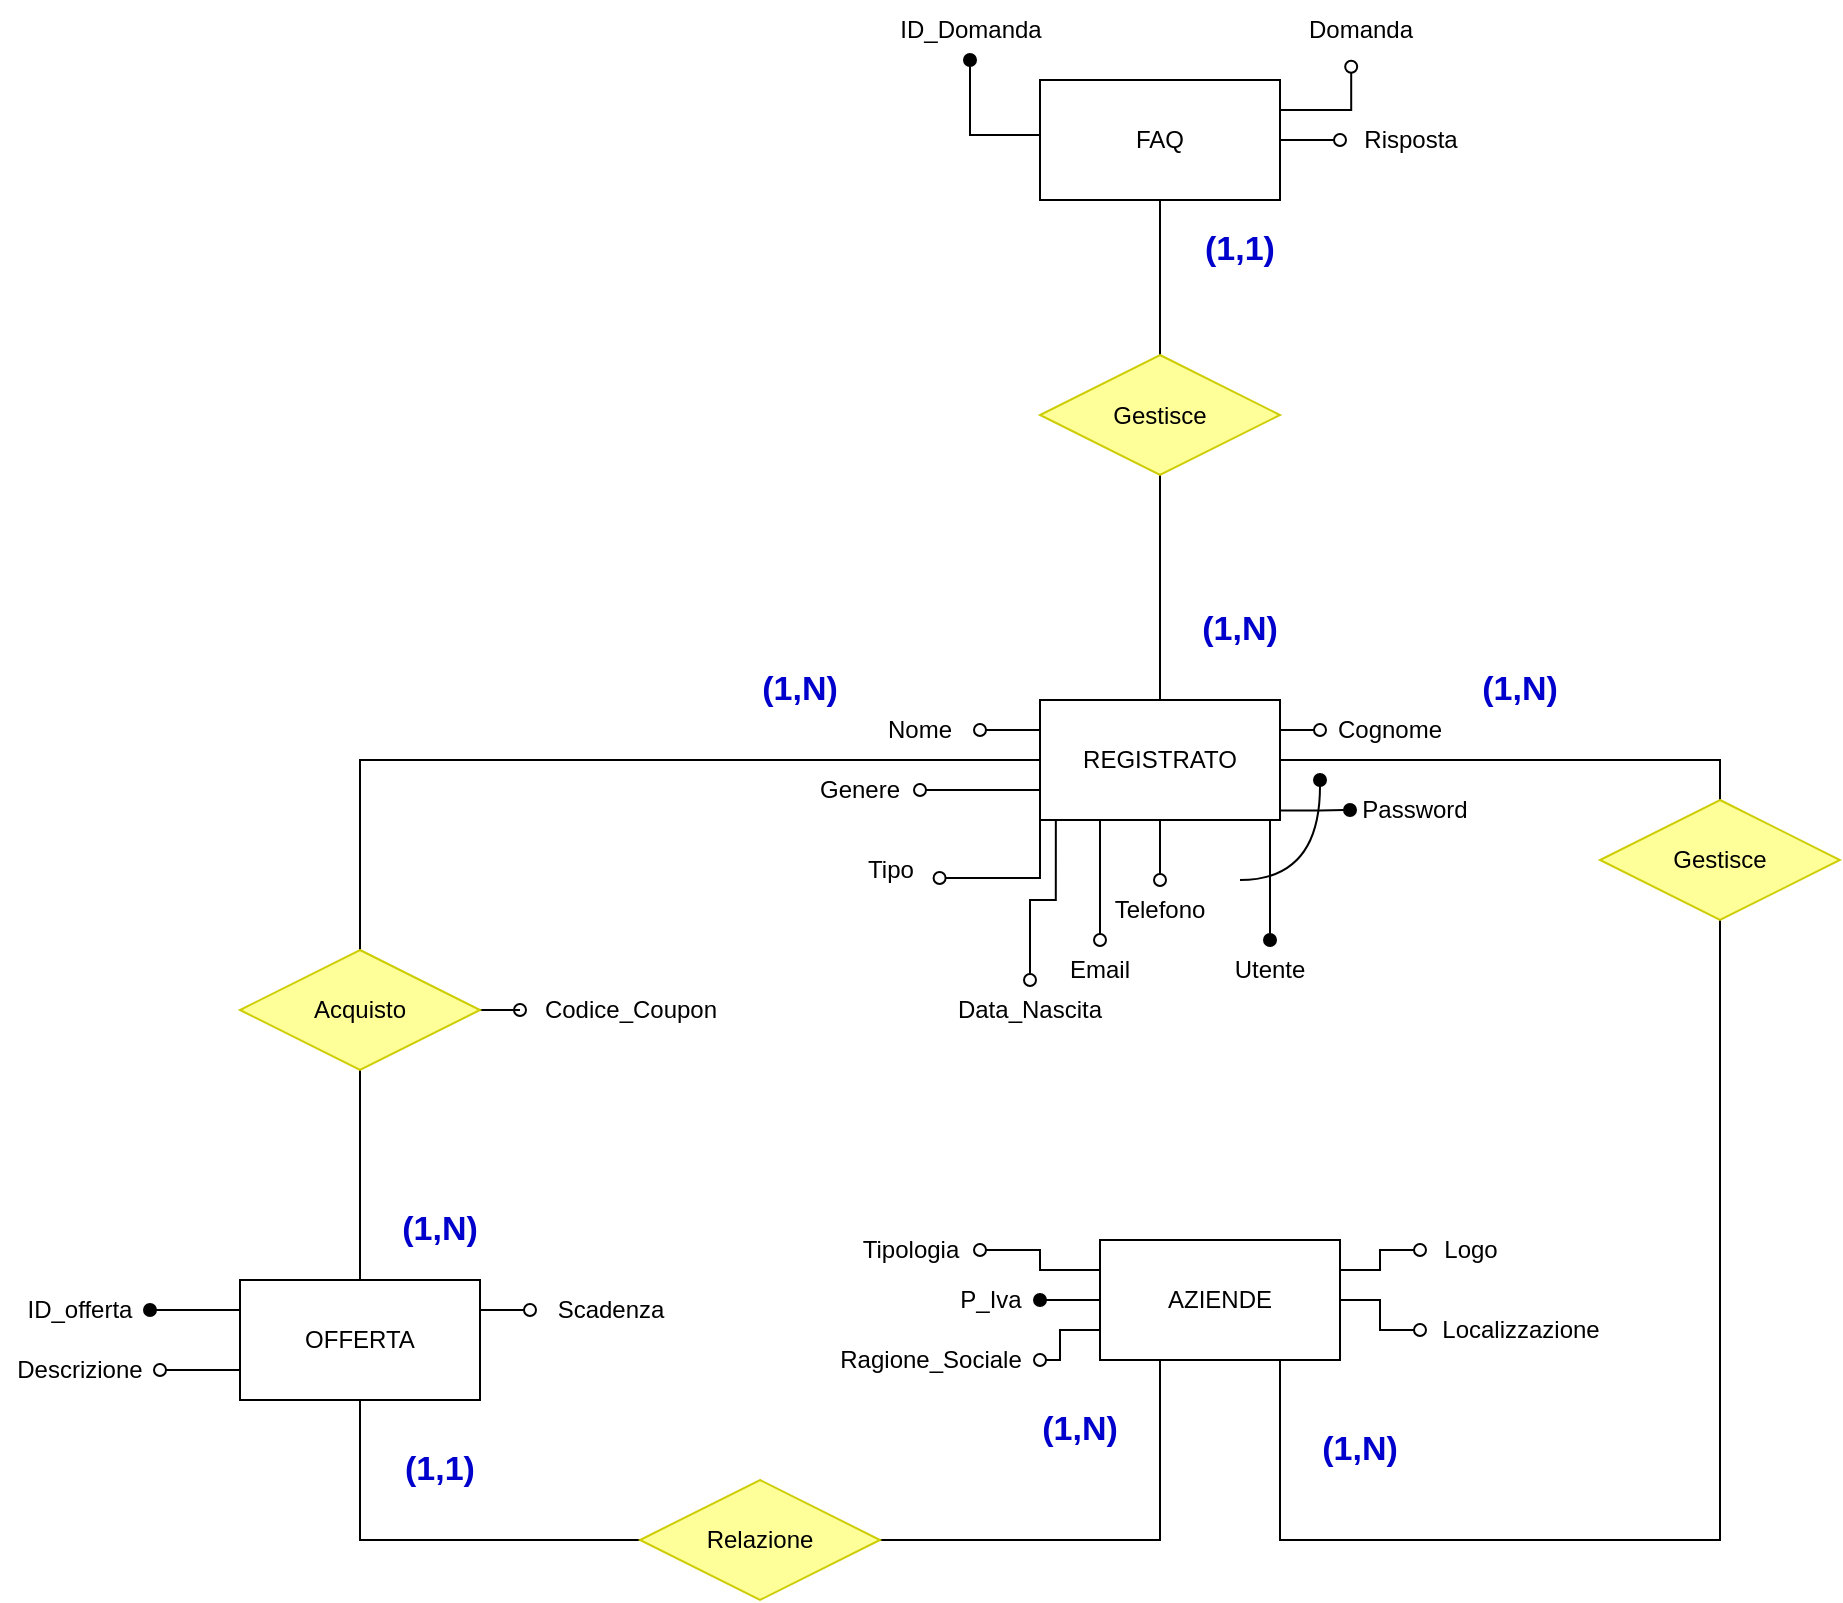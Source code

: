 <mxfile version="21.2.1" type="device">
  <diagram id="c3Y5CJAT7riOFAq-bEgJ" name="DB_Modificato">
    <mxGraphModel dx="1050" dy="629" grid="1" gridSize="10" guides="1" tooltips="1" connect="1" arrows="1" fold="1" page="1" pageScale="1" pageWidth="827" pageHeight="1169" math="0" shadow="0">
      <root>
        <mxCell id="0" />
        <mxCell id="1" parent="0" />
        <mxCell id="mVMu06mb6OfRne1CRR8H-1" value="" style="edgeStyle=orthogonalEdgeStyle;rounded=0;orthogonalLoop=1;jettySize=auto;html=1;endArrow=oval;endFill=1;exitX=0.986;exitY=0.921;exitDx=0;exitDy=0;exitPerimeter=0;" parent="1" source="mVMu06mb6OfRne1CRR8H-7" target="mVMu06mb6OfRne1CRR8H-18" edge="1">
          <mxGeometry relative="1" as="geometry" />
        </mxCell>
        <mxCell id="mVMu06mb6OfRne1CRR8H-2" value="" style="edgeStyle=orthogonalEdgeStyle;rounded=0;orthogonalLoop=1;jettySize=auto;html=1;endArrow=oval;endFill=0;exitX=0.066;exitY=1.003;exitDx=0;exitDy=0;exitPerimeter=0;" parent="1" source="mVMu06mb6OfRne1CRR8H-7" target="mVMu06mb6OfRne1CRR8H-14" edge="1">
          <mxGeometry relative="1" as="geometry" />
        </mxCell>
        <mxCell id="mVMu06mb6OfRne1CRR8H-3" value="" style="edgeStyle=orthogonalEdgeStyle;rounded=0;orthogonalLoop=1;jettySize=auto;html=1;endArrow=oval;endFill=0;exitX=0;exitY=0.75;exitDx=0;exitDy=0;" parent="1" source="mVMu06mb6OfRne1CRR8H-7" target="mVMu06mb6OfRne1CRR8H-13" edge="1">
          <mxGeometry relative="1" as="geometry" />
        </mxCell>
        <mxCell id="mVMu06mb6OfRne1CRR8H-4" style="edgeStyle=orthogonalEdgeStyle;rounded=0;orthogonalLoop=1;jettySize=auto;html=1;exitX=0;exitY=0.25;exitDx=0;exitDy=0;entryX=1;entryY=0.5;entryDx=0;entryDy=0;endArrow=oval;endFill=0;" parent="1" source="mVMu06mb6OfRne1CRR8H-7" target="mVMu06mb6OfRne1CRR8H-11" edge="1">
          <mxGeometry relative="1" as="geometry">
            <Array as="points">
              <mxPoint x="770" y="395" />
              <mxPoint x="770" y="395" />
            </Array>
          </mxGeometry>
        </mxCell>
        <mxCell id="mVMu06mb6OfRne1CRR8H-5" style="edgeStyle=orthogonalEdgeStyle;rounded=0;orthogonalLoop=1;jettySize=auto;html=1;exitX=1;exitY=0.25;exitDx=0;exitDy=0;entryX=0;entryY=0.5;entryDx=0;entryDy=0;endArrow=oval;endFill=0;" parent="1" source="mVMu06mb6OfRne1CRR8H-7" target="mVMu06mb6OfRne1CRR8H-12" edge="1">
          <mxGeometry relative="1" as="geometry" />
        </mxCell>
        <mxCell id="hQMmdiXdaDk8WaNN09rb-17" style="edgeStyle=orthogonalEdgeStyle;rounded=0;orthogonalLoop=1;jettySize=auto;html=1;exitX=0;exitY=1;exitDx=0;exitDy=0;entryX=0.996;entryY=0.633;entryDx=0;entryDy=0;entryPerimeter=0;endArrow=oval;endFill=0;" parent="1" source="mVMu06mb6OfRne1CRR8H-7" target="hQMmdiXdaDk8WaNN09rb-16" edge="1">
          <mxGeometry relative="1" as="geometry" />
        </mxCell>
        <mxCell id="hQMmdiXdaDk8WaNN09rb-18" style="edgeStyle=orthogonalEdgeStyle;rounded=0;orthogonalLoop=1;jettySize=auto;html=1;exitX=1;exitY=0.5;exitDx=0;exitDy=0;entryX=0.5;entryY=0;entryDx=0;entryDy=0;endArrow=none;endFill=0;" parent="1" source="mVMu06mb6OfRne1CRR8H-7" target="Q1SuPxFalN9l4LGRf5nt-1" edge="1">
          <mxGeometry relative="1" as="geometry" />
        </mxCell>
        <mxCell id="mVMu06mb6OfRne1CRR8H-7" value="REGISTRATO" style="rounded=0;whiteSpace=wrap;html=1;" parent="1" vertex="1">
          <mxGeometry x="790" y="380" width="120" height="60" as="geometry" />
        </mxCell>
        <mxCell id="mVMu06mb6OfRne1CRR8H-8" value="" style="endArrow=none;html=1;rounded=0;strokeWidth=1;endFill=0;startArrow=oval;startFill=1;exitX=0.5;exitY=0;exitDx=0;exitDy=0;" parent="1" source="mVMu06mb6OfRne1CRR8H-9" edge="1">
          <mxGeometry width="50" height="50" relative="1" as="geometry">
            <mxPoint x="735" y="540" as="sourcePoint" />
            <mxPoint x="905" y="440" as="targetPoint" />
          </mxGeometry>
        </mxCell>
        <mxCell id="mVMu06mb6OfRne1CRR8H-9" value="Utente" style="text;html=1;strokeColor=none;fillColor=none;align=center;verticalAlign=middle;whiteSpace=wrap;rounded=0;" parent="1" vertex="1">
          <mxGeometry x="880" y="500" width="50" height="30" as="geometry" />
        </mxCell>
        <mxCell id="mVMu06mb6OfRne1CRR8H-10" value="" style="endArrow=none;html=1;rounded=0;startArrow=oval;startFill=0;exitX=0.5;exitY=0;exitDx=0;exitDy=0;" parent="1" source="mVMu06mb6OfRne1CRR8H-17" target="mVMu06mb6OfRne1CRR8H-7" edge="1">
          <mxGeometry width="50" height="50" relative="1" as="geometry">
            <mxPoint x="820" y="470" as="sourcePoint" />
            <mxPoint x="735" y="490" as="targetPoint" />
          </mxGeometry>
        </mxCell>
        <mxCell id="mVMu06mb6OfRne1CRR8H-11" value="Nome" style="text;html=1;strokeColor=none;fillColor=none;align=center;verticalAlign=middle;whiteSpace=wrap;rounded=0;" parent="1" vertex="1">
          <mxGeometry x="700" y="380" width="60" height="30" as="geometry" />
        </mxCell>
        <mxCell id="mVMu06mb6OfRne1CRR8H-12" value="Cognome" style="text;html=1;strokeColor=none;fillColor=none;align=center;verticalAlign=middle;whiteSpace=wrap;rounded=0;" parent="1" vertex="1">
          <mxGeometry x="930" y="380" width="70" height="30" as="geometry" />
        </mxCell>
        <mxCell id="mVMu06mb6OfRne1CRR8H-13" value="Genere" style="text;html=1;strokeColor=none;fillColor=none;align=center;verticalAlign=middle;whiteSpace=wrap;rounded=0;" parent="1" vertex="1">
          <mxGeometry x="670" y="410" width="60" height="30" as="geometry" />
        </mxCell>
        <mxCell id="mVMu06mb6OfRne1CRR8H-14" value="Data_Nascita" style="text;html=1;strokeColor=none;fillColor=none;align=center;verticalAlign=middle;whiteSpace=wrap;rounded=0;" parent="1" vertex="1">
          <mxGeometry x="740" y="520" width="90" height="30" as="geometry" />
        </mxCell>
        <mxCell id="mVMu06mb6OfRne1CRR8H-15" style="edgeStyle=orthogonalEdgeStyle;rounded=0;orthogonalLoop=1;jettySize=auto;html=1;exitX=0.5;exitY=0;exitDx=0;exitDy=0;entryX=0.25;entryY=1;entryDx=0;entryDy=0;endArrow=none;endFill=0;startArrow=oval;startFill=0;" parent="1" source="mVMu06mb6OfRne1CRR8H-16" target="mVMu06mb6OfRne1CRR8H-7" edge="1">
          <mxGeometry relative="1" as="geometry" />
        </mxCell>
        <mxCell id="mVMu06mb6OfRne1CRR8H-16" value="Email" style="text;html=1;strokeColor=none;fillColor=none;align=center;verticalAlign=middle;whiteSpace=wrap;rounded=0;" parent="1" vertex="1">
          <mxGeometry x="790" y="500" width="60" height="30" as="geometry" />
        </mxCell>
        <mxCell id="mVMu06mb6OfRne1CRR8H-17" value="Telefono" style="text;html=1;strokeColor=none;fillColor=none;align=center;verticalAlign=middle;whiteSpace=wrap;rounded=0;" parent="1" vertex="1">
          <mxGeometry x="820" y="470" width="60" height="30" as="geometry" />
        </mxCell>
        <mxCell id="mVMu06mb6OfRne1CRR8H-18" value="Password" style="text;html=1;strokeColor=none;fillColor=none;align=center;verticalAlign=middle;whiteSpace=wrap;rounded=0;" parent="1" vertex="1">
          <mxGeometry x="945" y="420" width="65" height="30" as="geometry" />
        </mxCell>
        <mxCell id="mVMu06mb6OfRne1CRR8H-19" value="" style="endArrow=oval;html=1;endFill=1;curved=1;" parent="1" edge="1">
          <mxGeometry width="50" height="50" relative="1" as="geometry">
            <mxPoint x="890" y="470" as="sourcePoint" />
            <mxPoint x="930" y="420" as="targetPoint" />
            <Array as="points">
              <mxPoint x="930" y="470" />
            </Array>
          </mxGeometry>
        </mxCell>
        <mxCell id="Nnh7kkXwDQCGm7xRUwQu-1" value="" style="edgeStyle=orthogonalEdgeStyle;rounded=0;orthogonalLoop=1;jettySize=auto;html=1;endArrow=oval;endFill=1;exitX=0;exitY=0.25;exitDx=0;exitDy=0;" parent="1" source="Nnh7kkXwDQCGm7xRUwQu-5" target="Nnh7kkXwDQCGm7xRUwQu-8" edge="1">
          <mxGeometry relative="1" as="geometry" />
        </mxCell>
        <mxCell id="Nnh7kkXwDQCGm7xRUwQu-2" style="edgeStyle=orthogonalEdgeStyle;rounded=0;orthogonalLoop=1;jettySize=auto;html=1;exitX=0;exitY=0.75;exitDx=0;exitDy=0;entryX=1;entryY=0.5;entryDx=0;entryDy=0;endArrow=oval;endFill=0;" parent="1" source="Nnh7kkXwDQCGm7xRUwQu-5" target="Nnh7kkXwDQCGm7xRUwQu-7" edge="1">
          <mxGeometry relative="1" as="geometry" />
        </mxCell>
        <mxCell id="Nnh7kkXwDQCGm7xRUwQu-4" style="edgeStyle=orthogonalEdgeStyle;rounded=0;orthogonalLoop=1;jettySize=auto;html=1;exitX=1;exitY=0.25;exitDx=0;exitDy=0;endArrow=oval;endFill=0;" parent="1" source="Nnh7kkXwDQCGm7xRUwQu-5" target="Nnh7kkXwDQCGm7xRUwQu-9" edge="1">
          <mxGeometry relative="1" as="geometry" />
        </mxCell>
        <mxCell id="Ag1xNV9yWJqqGALkCEDj-2" style="edgeStyle=orthogonalEdgeStyle;rounded=0;orthogonalLoop=1;jettySize=auto;html=1;exitX=0.5;exitY=1;exitDx=0;exitDy=0;entryX=0;entryY=0.5;entryDx=0;entryDy=0;endArrow=none;endFill=0;" parent="1" source="Nnh7kkXwDQCGm7xRUwQu-5" target="Ag1xNV9yWJqqGALkCEDj-1" edge="1">
          <mxGeometry relative="1" as="geometry" />
        </mxCell>
        <mxCell id="Nnh7kkXwDQCGm7xRUwQu-5" value="OFFERTA" style="rounded=0;whiteSpace=wrap;html=1;" parent="1" vertex="1">
          <mxGeometry x="390" y="670" width="120" height="60" as="geometry" />
        </mxCell>
        <mxCell id="Nnh7kkXwDQCGm7xRUwQu-7" value="Descrizione" style="text;html=1;strokeColor=none;fillColor=none;align=center;verticalAlign=middle;whiteSpace=wrap;rounded=0;" parent="1" vertex="1">
          <mxGeometry x="270" y="700" width="80" height="30" as="geometry" />
        </mxCell>
        <mxCell id="Nnh7kkXwDQCGm7xRUwQu-8" value="ID_offerta" style="text;html=1;strokeColor=none;fillColor=none;align=center;verticalAlign=middle;whiteSpace=wrap;rounded=0;" parent="1" vertex="1">
          <mxGeometry x="275" y="670" width="70" height="30" as="geometry" />
        </mxCell>
        <mxCell id="Nnh7kkXwDQCGm7xRUwQu-9" value="Scadenza" style="text;html=1;align=center;verticalAlign=middle;resizable=0;points=[];autosize=1;strokeColor=none;fillColor=none;" parent="1" vertex="1">
          <mxGeometry x="535" y="670" width="80" height="30" as="geometry" />
        </mxCell>
        <mxCell id="pOfr8b8XG5YclX9y-ggj-1" style="edgeStyle=orthogonalEdgeStyle;rounded=0;orthogonalLoop=1;jettySize=auto;html=1;exitX=0.5;exitY=1;exitDx=0;exitDy=0;entryX=0.5;entryY=0;entryDx=0;entryDy=0;endArrow=none;endFill=0;" parent="1" source="pOfr8b8XG5YclX9y-ggj-2" target="Nnh7kkXwDQCGm7xRUwQu-5" edge="1">
          <mxGeometry relative="1" as="geometry">
            <Array as="points" />
            <mxPoint x="450" y="644.5" as="targetPoint" />
          </mxGeometry>
        </mxCell>
        <mxCell id="pOfr8b8XG5YclX9y-ggj-3" style="edgeStyle=orthogonalEdgeStyle;rounded=0;orthogonalLoop=1;jettySize=auto;html=1;exitX=0.5;exitY=0;exitDx=0;exitDy=0;entryX=0;entryY=0.5;entryDx=0;entryDy=0;endArrow=none;endFill=0;" parent="1" source="pOfr8b8XG5YclX9y-ggj-2" target="mVMu06mb6OfRne1CRR8H-7" edge="1">
          <mxGeometry relative="1" as="geometry">
            <mxPoint x="450" y="540" as="targetPoint" />
          </mxGeometry>
        </mxCell>
        <mxCell id="0yaqgSIewQ0UyF9ecubl-2" style="edgeStyle=orthogonalEdgeStyle;rounded=0;orthogonalLoop=1;jettySize=auto;html=1;exitX=1;exitY=0.5;exitDx=0;exitDy=0;endArrow=oval;endFill=0;" parent="1" source="pOfr8b8XG5YclX9y-ggj-2" target="0yaqgSIewQ0UyF9ecubl-1" edge="1">
          <mxGeometry relative="1" as="geometry" />
        </mxCell>
        <mxCell id="pOfr8b8XG5YclX9y-ggj-2" value="Acquisto" style="shape=rhombus;perimeter=rhombusPerimeter;whiteSpace=wrap;html=1;align=center;strokeColor=#CCCC00;fillColor=#FFFF99;" parent="1" vertex="1">
          <mxGeometry x="390" y="505" width="120" height="60" as="geometry" />
        </mxCell>
        <mxCell id="0yaqgSIewQ0UyF9ecubl-1" value="Codice_Coupon" style="text;html=1;align=center;verticalAlign=middle;resizable=0;points=[];autosize=1;strokeColor=none;fillColor=none;" parent="1" vertex="1">
          <mxGeometry x="530" y="520" width="110" height="30" as="geometry" />
        </mxCell>
        <mxCell id="CYOenZFnGaWbQ6OIS_7t-1" style="edgeStyle=orthogonalEdgeStyle;rounded=0;orthogonalLoop=1;jettySize=auto;html=1;exitX=0;exitY=0.5;exitDx=0;exitDy=0;endArrow=oval;endFill=1;" parent="1" source="CYOenZFnGaWbQ6OIS_7t-6" target="CYOenZFnGaWbQ6OIS_7t-8" edge="1">
          <mxGeometry relative="1" as="geometry" />
        </mxCell>
        <mxCell id="CYOenZFnGaWbQ6OIS_7t-3" style="edgeStyle=orthogonalEdgeStyle;rounded=0;orthogonalLoop=1;jettySize=auto;html=1;exitX=0;exitY=0.25;exitDx=0;exitDy=0;endArrow=oval;endFill=0;" parent="1" source="CYOenZFnGaWbQ6OIS_7t-6" target="CYOenZFnGaWbQ6OIS_7t-9" edge="1">
          <mxGeometry relative="1" as="geometry" />
        </mxCell>
        <mxCell id="CYOenZFnGaWbQ6OIS_7t-4" style="edgeStyle=orthogonalEdgeStyle;rounded=0;orthogonalLoop=1;jettySize=auto;html=1;exitX=1;exitY=0.25;exitDx=0;exitDy=0;endArrow=oval;endFill=0;" parent="1" source="CYOenZFnGaWbQ6OIS_7t-6" target="CYOenZFnGaWbQ6OIS_7t-10" edge="1">
          <mxGeometry relative="1" as="geometry" />
        </mxCell>
        <mxCell id="CYOenZFnGaWbQ6OIS_7t-5" style="edgeStyle=orthogonalEdgeStyle;rounded=0;orthogonalLoop=1;jettySize=auto;html=1;exitX=1;exitY=0.5;exitDx=0;exitDy=0;endArrow=oval;endFill=0;" parent="1" source="CYOenZFnGaWbQ6OIS_7t-6" target="CYOenZFnGaWbQ6OIS_7t-11" edge="1">
          <mxGeometry relative="1" as="geometry" />
        </mxCell>
        <mxCell id="hQMmdiXdaDk8WaNN09rb-20" style="edgeStyle=orthogonalEdgeStyle;rounded=0;orthogonalLoop=1;jettySize=auto;html=1;exitX=0;exitY=0.75;exitDx=0;exitDy=0;endArrow=oval;endFill=0;" parent="1" source="CYOenZFnGaWbQ6OIS_7t-6" target="CYOenZFnGaWbQ6OIS_7t-7" edge="1">
          <mxGeometry relative="1" as="geometry" />
        </mxCell>
        <mxCell id="CYOenZFnGaWbQ6OIS_7t-6" value="AZIENDE" style="rounded=0;whiteSpace=wrap;html=1;" parent="1" vertex="1">
          <mxGeometry x="820" y="650" width="120" height="60" as="geometry" />
        </mxCell>
        <mxCell id="CYOenZFnGaWbQ6OIS_7t-7" value="Ragione_Sociale" style="text;html=1;align=center;verticalAlign=middle;resizable=0;points=[];autosize=1;strokeColor=none;fillColor=none;" parent="1" vertex="1">
          <mxGeometry x="680" y="695" width="110" height="30" as="geometry" />
        </mxCell>
        <mxCell id="CYOenZFnGaWbQ6OIS_7t-8" value="P_Iva" style="text;html=1;align=center;verticalAlign=middle;resizable=0;points=[];autosize=1;strokeColor=none;fillColor=none;" parent="1" vertex="1">
          <mxGeometry x="740" y="665" width="50" height="30" as="geometry" />
        </mxCell>
        <mxCell id="CYOenZFnGaWbQ6OIS_7t-9" value="Tipologia" style="text;html=1;align=center;verticalAlign=middle;resizable=0;points=[];autosize=1;strokeColor=none;fillColor=none;" parent="1" vertex="1">
          <mxGeometry x="690" y="640" width="70" height="30" as="geometry" />
        </mxCell>
        <mxCell id="CYOenZFnGaWbQ6OIS_7t-10" value="Logo" style="text;html=1;align=center;verticalAlign=middle;resizable=0;points=[];autosize=1;strokeColor=none;fillColor=none;" parent="1" vertex="1">
          <mxGeometry x="980" y="640" width="50" height="30" as="geometry" />
        </mxCell>
        <mxCell id="CYOenZFnGaWbQ6OIS_7t-11" value="Localizzazione" style="text;html=1;align=center;verticalAlign=middle;resizable=0;points=[];autosize=1;strokeColor=none;fillColor=none;" parent="1" vertex="1">
          <mxGeometry x="980" y="680" width="100" height="30" as="geometry" />
        </mxCell>
        <mxCell id="Ag1xNV9yWJqqGALkCEDj-3" style="edgeStyle=orthogonalEdgeStyle;rounded=0;orthogonalLoop=1;jettySize=auto;html=1;exitX=1;exitY=0.5;exitDx=0;exitDy=0;endArrow=none;endFill=0;" parent="1" source="Ag1xNV9yWJqqGALkCEDj-1" edge="1">
          <mxGeometry relative="1" as="geometry">
            <mxPoint x="850" y="710" as="targetPoint" />
            <Array as="points">
              <mxPoint x="850" y="800" />
              <mxPoint x="850" y="710" />
            </Array>
          </mxGeometry>
        </mxCell>
        <mxCell id="Ag1xNV9yWJqqGALkCEDj-1" value="Relazione" style="shape=rhombus;perimeter=rhombusPerimeter;whiteSpace=wrap;html=1;align=center;strokeColor=#CCCC00;fillColor=#FFFF99;" parent="1" vertex="1">
          <mxGeometry x="590" y="770" width="120" height="60" as="geometry" />
        </mxCell>
        <mxCell id="Q1SuPxFalN9l4LGRf5nt-4" style="edgeStyle=orthogonalEdgeStyle;rounded=0;orthogonalLoop=1;jettySize=auto;html=1;exitX=0.5;exitY=1;exitDx=0;exitDy=0;entryX=0.75;entryY=1;entryDx=0;entryDy=0;endArrow=none;endFill=0;" parent="1" source="Q1SuPxFalN9l4LGRf5nt-1" target="CYOenZFnGaWbQ6OIS_7t-6" edge="1">
          <mxGeometry relative="1" as="geometry">
            <Array as="points">
              <mxPoint x="1130" y="800" />
              <mxPoint x="910" y="800" />
            </Array>
          </mxGeometry>
        </mxCell>
        <mxCell id="Q1SuPxFalN9l4LGRf5nt-1" value="Gestisce" style="shape=rhombus;perimeter=rhombusPerimeter;whiteSpace=wrap;html=1;align=center;strokeColor=#CCCC00;fillColor=#FFFF99;" parent="1" vertex="1">
          <mxGeometry x="1070" y="430" width="120" height="60" as="geometry" />
        </mxCell>
        <mxCell id="hQMmdiXdaDk8WaNN09rb-13" style="edgeStyle=orthogonalEdgeStyle;rounded=0;orthogonalLoop=1;jettySize=auto;html=1;exitX=0;exitY=0.25;exitDx=0;exitDy=0;endArrow=oval;endFill=1;" parent="1" source="hQMmdiXdaDk8WaNN09rb-1" target="hQMmdiXdaDk8WaNN09rb-12" edge="1">
          <mxGeometry relative="1" as="geometry">
            <Array as="points">
              <mxPoint x="790" y="97.5" />
              <mxPoint x="755" y="97.5" />
            </Array>
          </mxGeometry>
        </mxCell>
        <mxCell id="hQMmdiXdaDk8WaNN09rb-14" style="edgeStyle=orthogonalEdgeStyle;rounded=0;orthogonalLoop=1;jettySize=auto;html=1;exitX=1;exitY=0.25;exitDx=0;exitDy=0;entryX=0.445;entryY=1.113;entryDx=0;entryDy=0;entryPerimeter=0;endArrow=oval;endFill=0;" parent="1" source="hQMmdiXdaDk8WaNN09rb-1" target="hQMmdiXdaDk8WaNN09rb-10" edge="1">
          <mxGeometry relative="1" as="geometry" />
        </mxCell>
        <mxCell id="hQMmdiXdaDk8WaNN09rb-15" style="edgeStyle=orthogonalEdgeStyle;rounded=0;orthogonalLoop=1;jettySize=auto;html=1;exitX=1;exitY=0.5;exitDx=0;exitDy=0;endArrow=oval;endFill=0;" parent="1" source="hQMmdiXdaDk8WaNN09rb-1" target="hQMmdiXdaDk8WaNN09rb-11" edge="1">
          <mxGeometry relative="1" as="geometry" />
        </mxCell>
        <mxCell id="hQMmdiXdaDk8WaNN09rb-1" value="FAQ" style="whiteSpace=wrap;html=1;" parent="1" vertex="1">
          <mxGeometry x="790" y="70" width="120" height="60" as="geometry" />
        </mxCell>
        <mxCell id="hQMmdiXdaDk8WaNN09rb-4" style="edgeStyle=orthogonalEdgeStyle;rounded=0;orthogonalLoop=1;jettySize=auto;html=1;exitX=0.5;exitY=0;exitDx=0;exitDy=0;entryX=0.5;entryY=1;entryDx=0;entryDy=0;endArrow=none;endFill=0;" parent="1" source="hQMmdiXdaDk8WaNN09rb-3" target="hQMmdiXdaDk8WaNN09rb-1" edge="1">
          <mxGeometry relative="1" as="geometry" />
        </mxCell>
        <mxCell id="hQMmdiXdaDk8WaNN09rb-21" style="edgeStyle=orthogonalEdgeStyle;rounded=0;orthogonalLoop=1;jettySize=auto;html=1;exitX=0.5;exitY=1;exitDx=0;exitDy=0;entryX=0.5;entryY=0;entryDx=0;entryDy=0;endArrow=none;endFill=0;" parent="1" source="hQMmdiXdaDk8WaNN09rb-3" target="mVMu06mb6OfRne1CRR8H-7" edge="1">
          <mxGeometry relative="1" as="geometry">
            <Array as="points">
              <mxPoint x="850" y="268" />
            </Array>
          </mxGeometry>
        </mxCell>
        <mxCell id="hQMmdiXdaDk8WaNN09rb-3" value="Gestisce" style="shape=rhombus;perimeter=rhombusPerimeter;whiteSpace=wrap;html=1;align=center;strokeColor=#CCCC00;fillColor=#FFFF99;" parent="1" vertex="1">
          <mxGeometry x="790" y="207.5" width="120" height="60" as="geometry" />
        </mxCell>
        <mxCell id="hQMmdiXdaDk8WaNN09rb-10" value="Domanda" style="text;html=1;align=center;verticalAlign=middle;resizable=0;points=[];autosize=1;strokeColor=none;fillColor=none;" parent="1" vertex="1">
          <mxGeometry x="910" y="30" width="80" height="30" as="geometry" />
        </mxCell>
        <mxCell id="hQMmdiXdaDk8WaNN09rb-11" value="Risposta" style="text;html=1;align=center;verticalAlign=middle;resizable=0;points=[];autosize=1;strokeColor=none;fillColor=none;" parent="1" vertex="1">
          <mxGeometry x="940" y="85" width="70" height="30" as="geometry" />
        </mxCell>
        <mxCell id="hQMmdiXdaDk8WaNN09rb-12" value="ID_Domanda" style="text;html=1;align=center;verticalAlign=middle;resizable=0;points=[];autosize=1;strokeColor=none;fillColor=none;" parent="1" vertex="1">
          <mxGeometry x="710" y="30" width="90" height="30" as="geometry" />
        </mxCell>
        <mxCell id="hQMmdiXdaDk8WaNN09rb-16" value="Tipo&lt;br&gt;" style="text;html=1;align=center;verticalAlign=middle;resizable=0;points=[];autosize=1;strokeColor=none;fillColor=none;" parent="1" vertex="1">
          <mxGeometry x="690" y="450" width="50" height="30" as="geometry" />
        </mxCell>
        <mxCell id="GtR7VX1mtjdYczV82oHP-1" value="(1,N)" style="text;html=1;strokeColor=none;fillColor=none;align=center;verticalAlign=middle;whiteSpace=wrap;rounded=0;fontColor=#0000CC;fontSize=17;fontStyle=1" parent="1" vertex="1">
          <mxGeometry x="460" y="630" width="60" height="30" as="geometry" />
        </mxCell>
        <mxCell id="GtR7VX1mtjdYczV82oHP-2" value="(1,N)" style="text;html=1;strokeColor=none;fillColor=none;align=center;verticalAlign=middle;whiteSpace=wrap;rounded=0;fontColor=#0000CC;fontSize=17;fontStyle=1" parent="1" vertex="1">
          <mxGeometry x="640" y="360" width="60" height="30" as="geometry" />
        </mxCell>
        <mxCell id="GtR7VX1mtjdYczV82oHP-3" value="(1,N)" style="text;html=1;strokeColor=none;fillColor=none;align=center;verticalAlign=middle;whiteSpace=wrap;rounded=0;fontColor=#0000CC;fontSize=17;fontStyle=1" parent="1" vertex="1">
          <mxGeometry x="1000" y="360" width="60" height="30" as="geometry" />
        </mxCell>
        <mxCell id="GtR7VX1mtjdYczV82oHP-4" value="(1,N)" style="text;html=1;strokeColor=none;fillColor=none;align=center;verticalAlign=middle;whiteSpace=wrap;rounded=0;fontColor=#0000CC;fontSize=17;fontStyle=1" parent="1" vertex="1">
          <mxGeometry x="920" y="740" width="60" height="30" as="geometry" />
        </mxCell>
        <mxCell id="GtR7VX1mtjdYczV82oHP-5" value="(1,N)" style="text;html=1;strokeColor=none;fillColor=none;align=center;verticalAlign=middle;whiteSpace=wrap;rounded=0;fontColor=#0000CC;fontSize=17;fontStyle=1" parent="1" vertex="1">
          <mxGeometry x="780" y="730" width="60" height="30" as="geometry" />
        </mxCell>
        <mxCell id="GtR7VX1mtjdYczV82oHP-6" value="(1,1)" style="text;html=1;strokeColor=none;fillColor=none;align=center;verticalAlign=middle;whiteSpace=wrap;rounded=0;fontColor=#0000CC;fontSize=17;fontStyle=1" parent="1" vertex="1">
          <mxGeometry x="460" y="750" width="60" height="30" as="geometry" />
        </mxCell>
        <mxCell id="GtR7VX1mtjdYczV82oHP-7" value="(1,N)" style="text;html=1;strokeColor=none;fillColor=none;align=center;verticalAlign=middle;whiteSpace=wrap;rounded=0;fontColor=#0000CC;fontSize=17;fontStyle=1" parent="1" vertex="1">
          <mxGeometry x="860" y="330" width="60" height="30" as="geometry" />
        </mxCell>
        <mxCell id="GtR7VX1mtjdYczV82oHP-8" value="(1,1)" style="text;html=1;strokeColor=none;fillColor=none;align=center;verticalAlign=middle;whiteSpace=wrap;rounded=0;fontColor=#0000CC;fontSize=17;fontStyle=1" parent="1" vertex="1">
          <mxGeometry x="860" y="140" width="60" height="30" as="geometry" />
        </mxCell>
      </root>
    </mxGraphModel>
  </diagram>
</mxfile>
